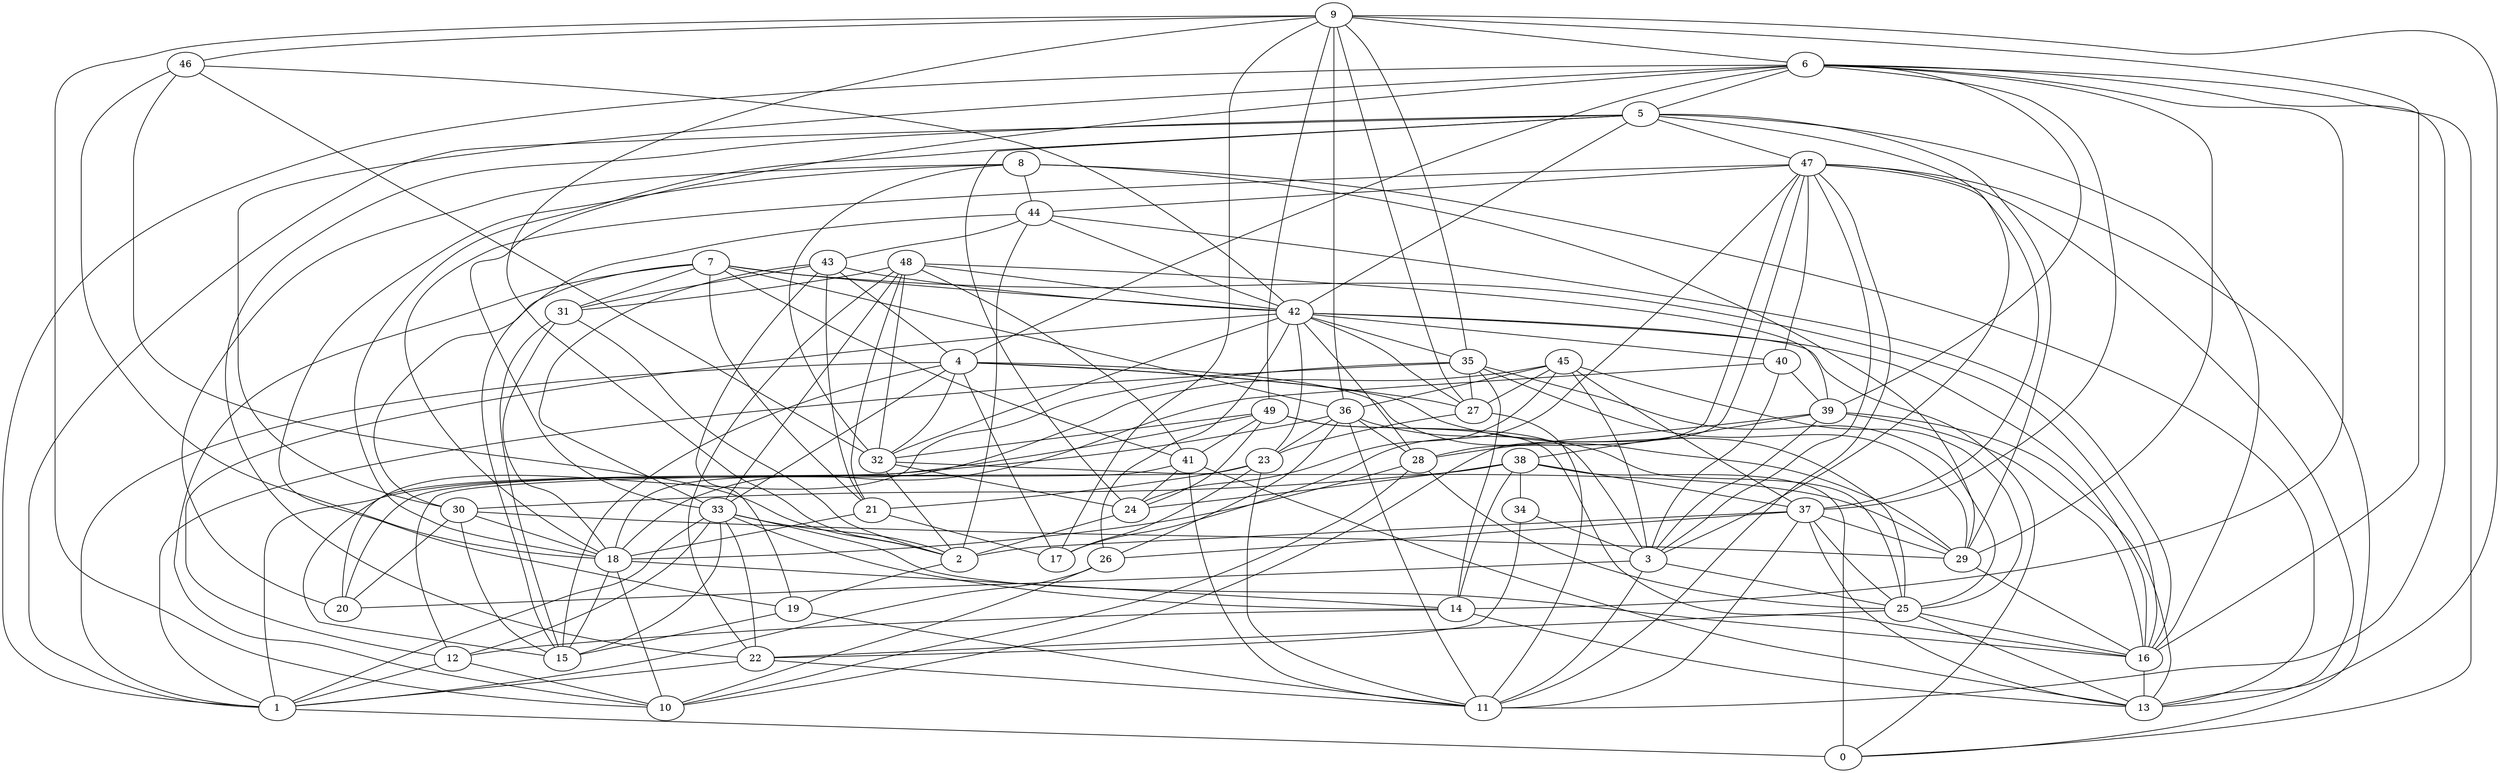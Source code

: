 digraph GG_graph {

subgraph G_graph {
edge [color = black]
"46" -> "18" [dir = none]
"28" -> "18" [dir = none]
"19" -> "11" [dir = none]
"38" -> "34" [dir = none]
"38" -> "0" [dir = none]
"38" -> "24" [dir = none]
"48" -> "33" [dir = none]
"43" -> "42" [dir = none]
"4" -> "27" [dir = none]
"31" -> "2" [dir = none]
"21" -> "18" [dir = none]
"25" -> "16" [dir = none]
"44" -> "42" [dir = none]
"49" -> "41" [dir = none]
"49" -> "3" [dir = none]
"42" -> "40" [dir = none]
"42" -> "23" [dir = none]
"42" -> "27" [dir = none]
"42" -> "26" [dir = none]
"42" -> "32" [dir = none]
"7" -> "31" [dir = none]
"7" -> "42" [dir = none]
"5" -> "16" [dir = none]
"5" -> "42" [dir = none]
"5" -> "1" [dir = none]
"5" -> "3" [dir = none]
"5" -> "18" [dir = none]
"18" -> "14" [dir = none]
"18" -> "15" [dir = none]
"32" -> "29" [dir = none]
"32" -> "24" [dir = none]
"14" -> "12" [dir = none]
"14" -> "13" [dir = none]
"47" -> "11" [dir = none]
"47" -> "10" [dir = none]
"47" -> "44" [dir = none]
"35" -> "20" [dir = none]
"9" -> "6" [dir = none]
"9" -> "17" [dir = none]
"9" -> "16" [dir = none]
"30" -> "18" [dir = none]
"3" -> "20" [dir = none]
"45" -> "36" [dir = none]
"45" -> "37" [dir = none]
"45" -> "24" [dir = none]
"8" -> "44" [dir = none]
"39" -> "16" [dir = none]
"33" -> "22" [dir = none]
"33" -> "14" [dir = none]
"12" -> "10" [dir = none]
"36" -> "1" [dir = none]
"8" -> "19" [dir = none]
"46" -> "42" [dir = none]
"39" -> "38" [dir = none]
"47" -> "3" [dir = none]
"6" -> "30" [dir = none]
"43" -> "21" [dir = none]
"49" -> "15" [dir = none]
"45" -> "3" [dir = none]
"5" -> "24" [dir = none]
"31" -> "15" [dir = none]
"42" -> "12" [dir = none]
"48" -> "32" [dir = none]
"6" -> "37" [dir = none]
"40" -> "39" [dir = none]
"47" -> "0" [dir = none]
"47" -> "40" [dir = none]
"48" -> "42" [dir = none]
"41" -> "13" [dir = none]
"32" -> "2" [dir = none]
"48" -> "22" [dir = none]
"7" -> "10" [dir = none]
"6" -> "39" [dir = none]
"9" -> "27" [dir = none]
"6" -> "4" [dir = none]
"40" -> "18" [dir = none]
"28" -> "10" [dir = none]
"8" -> "29" [dir = none]
"43" -> "4" [dir = none]
"38" -> "30" [dir = none]
"23" -> "12" [dir = none]
"41" -> "11" [dir = none]
"42" -> "0" [dir = none]
"34" -> "22" [dir = none]
"48" -> "21" [dir = none]
"21" -> "17" [dir = none]
"45" -> "18" [dir = none]
"9" -> "2" [dir = none]
"5" -> "22" [dir = none]
"25" -> "13" [dir = none]
"5" -> "29" [dir = none]
"9" -> "46" [dir = none]
"7" -> "30" [dir = none]
"4" -> "17" [dir = none]
"44" -> "2" [dir = none]
"33" -> "16" [dir = none]
"6" -> "5" [dir = none]
"22" -> "1" [dir = none]
"3" -> "25" [dir = none]
"36" -> "25" [dir = none]
"35" -> "14" [dir = none]
"4" -> "33" [dir = none]
"36" -> "23" [dir = none]
"6" -> "33" [dir = none]
"36" -> "11" [dir = none]
"9" -> "35" [dir = none]
"48" -> "39" [dir = none]
"7" -> "16" [dir = none]
"47" -> "13" [dir = none]
"6" -> "1" [dir = none]
"9" -> "49" [dir = none]
"23" -> "17" [dir = none]
"42" -> "35" [dir = none]
"9" -> "13" [dir = none]
"42" -> "16" [dir = none]
"37" -> "26" [dir = none]
"8" -> "13" [dir = none]
"26" -> "1" [dir = none]
"27" -> "23" [dir = none]
"23" -> "21" [dir = none]
"36" -> "26" [dir = none]
"19" -> "15" [dir = none]
"49" -> "24" [dir = none]
"3" -> "11" [dir = none]
"9" -> "36" [dir = none]
"9" -> "10" [dir = none]
"30" -> "15" [dir = none]
"37" -> "25" [dir = none]
"28" -> "25" [dir = none]
"49" -> "32" [dir = none]
"46" -> "2" [dir = none]
"31" -> "18" [dir = none]
"41" -> "24" [dir = none]
"6" -> "14" [dir = none]
"39" -> "28" [dir = none]
"43" -> "19" [dir = none]
"33" -> "12" [dir = none]
"22" -> "11" [dir = none]
"42" -> "28" [dir = none]
"37" -> "13" [dir = none]
"33" -> "2" [dir = none]
"4" -> "25" [dir = none]
"4" -> "29" [dir = none]
"33" -> "1" [dir = none]
"38" -> "14" [dir = none]
"47" -> "17" [dir = none]
"26" -> "10" [dir = none]
"43" -> "33" [dir = none]
"35" -> "25" [dir = none]
"35" -> "29" [dir = none]
"41" -> "20" [dir = none]
"34" -> "3" [dir = none]
"6" -> "29" [dir = none]
"16" -> "13" [dir = none]
"6" -> "11" [dir = none]
"5" -> "47" [dir = none]
"44" -> "16" [dir = none]
"1" -> "0" [dir = none]
"44" -> "15" [dir = none]
"45" -> "27" [dir = none]
"48" -> "41" [dir = none]
"47" -> "18" [dir = none]
"24" -> "2" [dir = none]
"40" -> "3" [dir = none]
"4" -> "1" [dir = none]
"12" -> "1" [dir = none]
"8" -> "32" [dir = none]
"38" -> "37" [dir = none]
"4" -> "15" [dir = none]
"47" -> "37" [dir = none]
"37" -> "29" [dir = none]
"47" -> "28" [dir = none]
"39" -> "13" [dir = none]
"45" -> "25" [dir = none]
"25" -> "22" [dir = none]
"30" -> "29" [dir = none]
"49" -> "16" [dir = none]
"33" -> "15" [dir = none]
"27" -> "11" [dir = none]
"2" -> "19" [dir = none]
"29" -> "16" [dir = none]
"7" -> "36" [dir = none]
"35" -> "1" [dir = none]
"44" -> "43" [dir = none]
"37" -> "11" [dir = none]
"8" -> "20" [dir = none]
"30" -> "20" [dir = none]
"23" -> "11" [dir = none]
"7" -> "21" [dir = none]
"4" -> "32" [dir = none]
"35" -> "27" [dir = none]
"36" -> "28" [dir = none]
"43" -> "31" [dir = none]
"18" -> "10" [dir = none]
"37" -> "2" [dir = none]
"48" -> "31" [dir = none]
"46" -> "32" [dir = none]
"39" -> "3" [dir = none]
"7" -> "41" [dir = none]
"6" -> "0" [dir = none]
}

}
